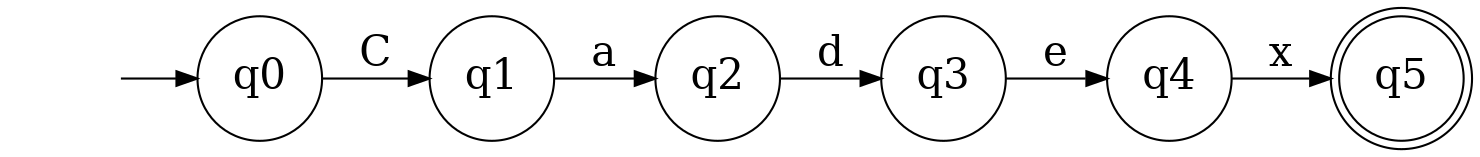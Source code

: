 digraph "automatas/Palabras_reservadas/cosoCadex" {
	graph [rankdir=LR]
	node [fontsize=20]
	edge [fontsize="20pt"]
	"" [label="" shape=plaintext]
	q5 [label=q5 shape=doublecircle]
	q3 [label=q3 shape=circle]
	q4 [label=q4 shape=circle]
	q2 [label=q2 shape=circle]
	q0 [label=q0 shape=circle]
	q1 [label=q1 shape=circle]
	"" -> q0 [label=""]
	q0 -> q1 [label=C]
	q1 -> q2 [label=a]
	q2 -> q3 [label=d]
	q3 -> q4 [label=e]
	q4 -> q5 [label=x]
}
